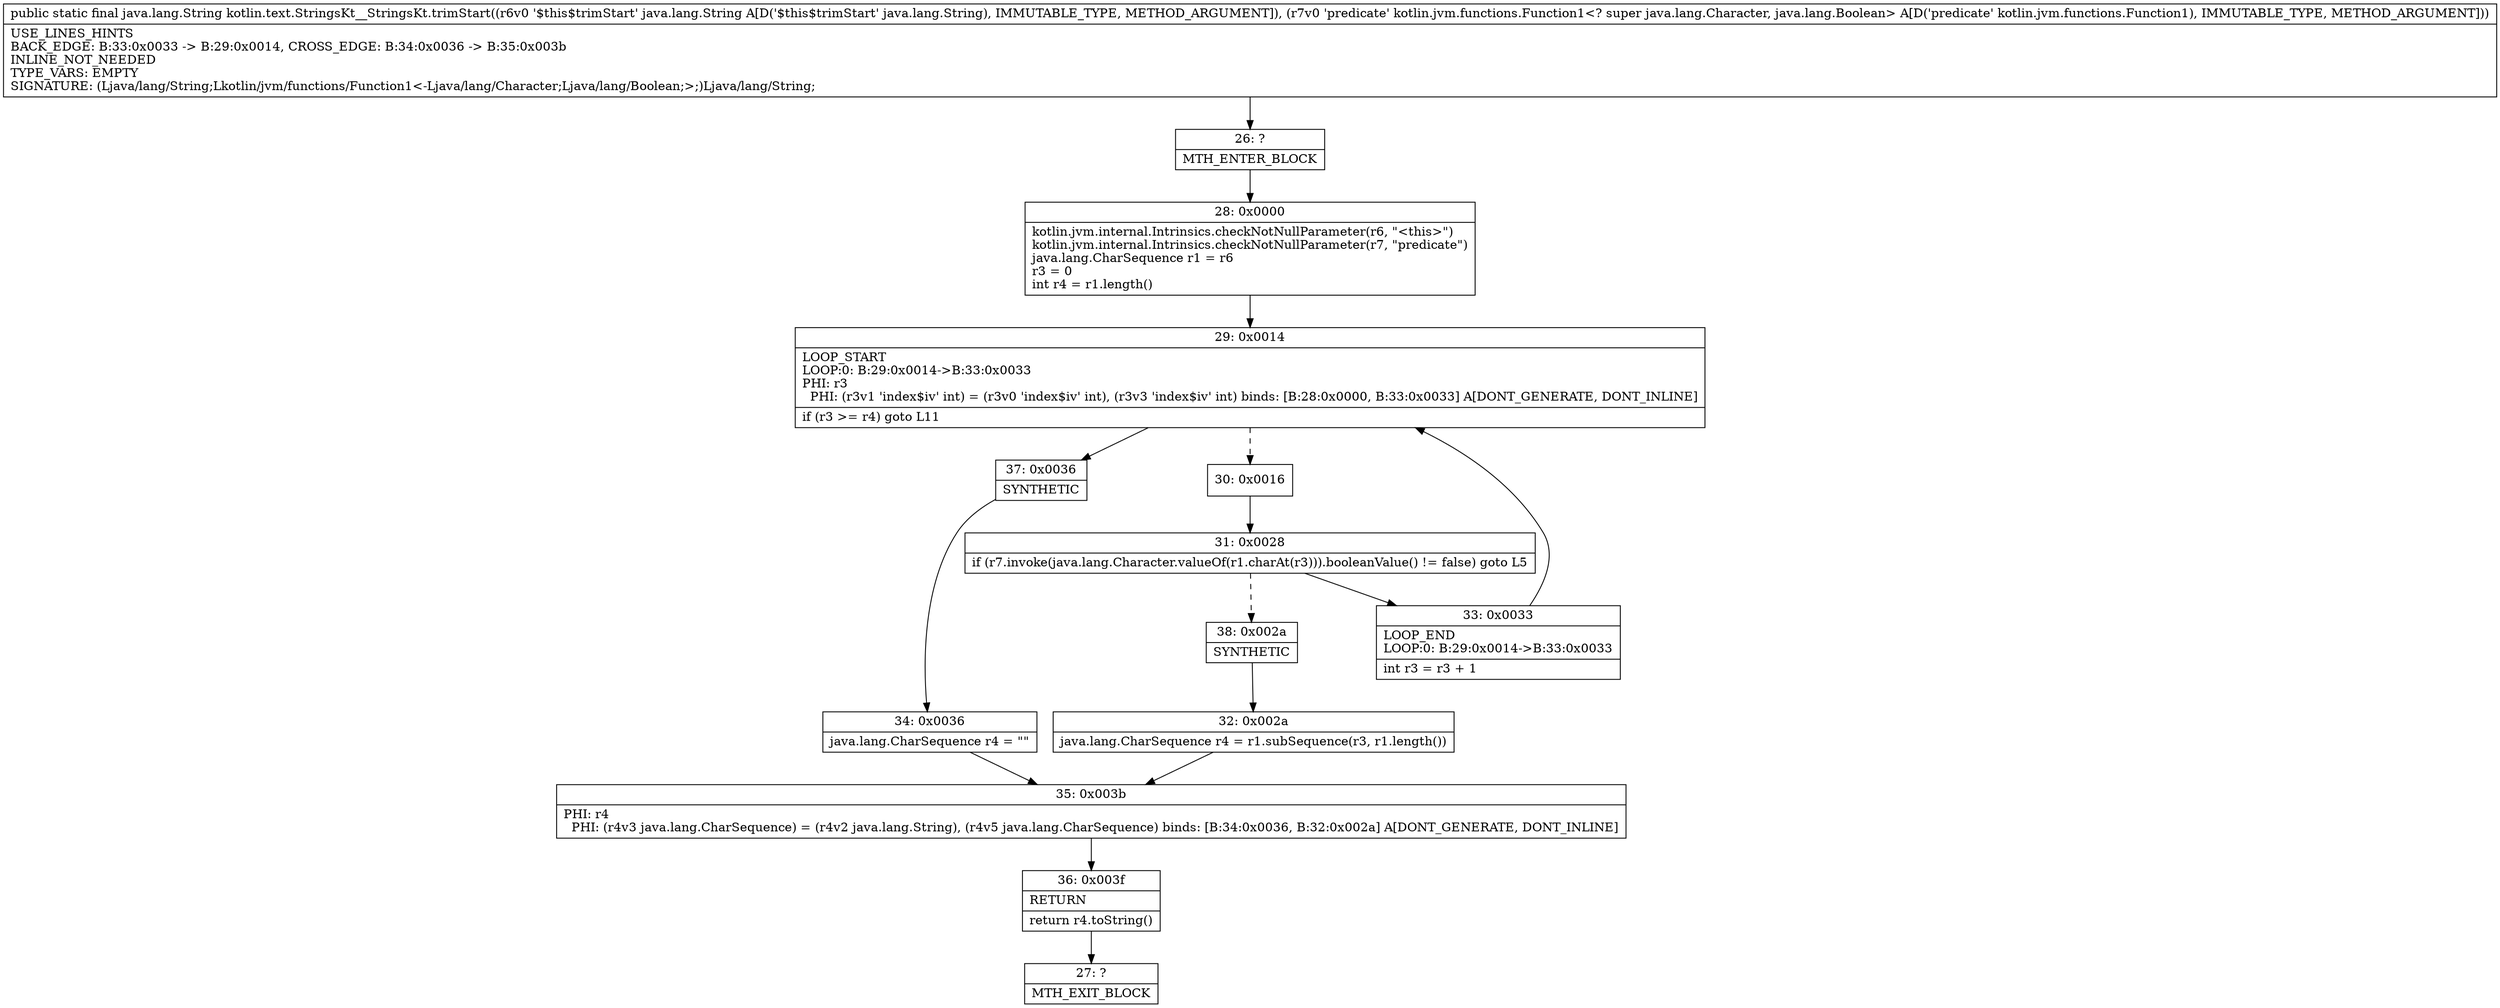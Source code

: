 digraph "CFG forkotlin.text.StringsKt__StringsKt.trimStart(Ljava\/lang\/String;Lkotlin\/jvm\/functions\/Function1;)Ljava\/lang\/String;" {
Node_26 [shape=record,label="{26\:\ ?|MTH_ENTER_BLOCK\l}"];
Node_28 [shape=record,label="{28\:\ 0x0000|kotlin.jvm.internal.Intrinsics.checkNotNullParameter(r6, \"\<this\>\")\lkotlin.jvm.internal.Intrinsics.checkNotNullParameter(r7, \"predicate\")\ljava.lang.CharSequence r1 = r6\lr3 = 0\lint r4 = r1.length()\l}"];
Node_29 [shape=record,label="{29\:\ 0x0014|LOOP_START\lLOOP:0: B:29:0x0014\-\>B:33:0x0033\lPHI: r3 \l  PHI: (r3v1 'index$iv' int) = (r3v0 'index$iv' int), (r3v3 'index$iv' int) binds: [B:28:0x0000, B:33:0x0033] A[DONT_GENERATE, DONT_INLINE]\l|if (r3 \>= r4) goto L11\l}"];
Node_30 [shape=record,label="{30\:\ 0x0016}"];
Node_31 [shape=record,label="{31\:\ 0x0028|if (r7.invoke(java.lang.Character.valueOf(r1.charAt(r3))).booleanValue() != false) goto L5\l}"];
Node_33 [shape=record,label="{33\:\ 0x0033|LOOP_END\lLOOP:0: B:29:0x0014\-\>B:33:0x0033\l|int r3 = r3 + 1\l}"];
Node_38 [shape=record,label="{38\:\ 0x002a|SYNTHETIC\l}"];
Node_32 [shape=record,label="{32\:\ 0x002a|java.lang.CharSequence r4 = r1.subSequence(r3, r1.length())\l}"];
Node_35 [shape=record,label="{35\:\ 0x003b|PHI: r4 \l  PHI: (r4v3 java.lang.CharSequence) = (r4v2 java.lang.String), (r4v5 java.lang.CharSequence) binds: [B:34:0x0036, B:32:0x002a] A[DONT_GENERATE, DONT_INLINE]\l}"];
Node_36 [shape=record,label="{36\:\ 0x003f|RETURN\l|return r4.toString()\l}"];
Node_27 [shape=record,label="{27\:\ ?|MTH_EXIT_BLOCK\l}"];
Node_37 [shape=record,label="{37\:\ 0x0036|SYNTHETIC\l}"];
Node_34 [shape=record,label="{34\:\ 0x0036|java.lang.CharSequence r4 = \"\"\l}"];
MethodNode[shape=record,label="{public static final java.lang.String kotlin.text.StringsKt__StringsKt.trimStart((r6v0 '$this$trimStart' java.lang.String A[D('$this$trimStart' java.lang.String), IMMUTABLE_TYPE, METHOD_ARGUMENT]), (r7v0 'predicate' kotlin.jvm.functions.Function1\<? super java.lang.Character, java.lang.Boolean\> A[D('predicate' kotlin.jvm.functions.Function1), IMMUTABLE_TYPE, METHOD_ARGUMENT]))  | USE_LINES_HINTS\lBACK_EDGE: B:33:0x0033 \-\> B:29:0x0014, CROSS_EDGE: B:34:0x0036 \-\> B:35:0x003b\lINLINE_NOT_NEEDED\lTYPE_VARS: EMPTY\lSIGNATURE: (Ljava\/lang\/String;Lkotlin\/jvm\/functions\/Function1\<\-Ljava\/lang\/Character;Ljava\/lang\/Boolean;\>;)Ljava\/lang\/String;\l}"];
MethodNode -> Node_26;Node_26 -> Node_28;
Node_28 -> Node_29;
Node_29 -> Node_30[style=dashed];
Node_29 -> Node_37;
Node_30 -> Node_31;
Node_31 -> Node_33;
Node_31 -> Node_38[style=dashed];
Node_33 -> Node_29;
Node_38 -> Node_32;
Node_32 -> Node_35;
Node_35 -> Node_36;
Node_36 -> Node_27;
Node_37 -> Node_34;
Node_34 -> Node_35;
}

